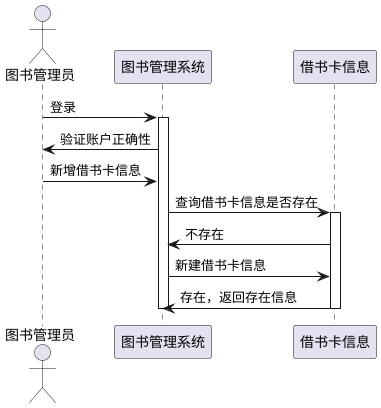 @startuml
actor 图书管理员
participant "图书管理系统" as A
participant "借书卡信息" as C
图书管理员 -> A: 登录
activate A
A->图书管理员:验证账户正确性
图书管理员 -> A: 新增借书卡信息
A -> C: 查询借书卡信息是否存在
activate C
C-> A: 不存在
A ->C:新建借书卡信息
C-> A: 存在，返回存在信息
deactivate C
deactivate A

@enduml